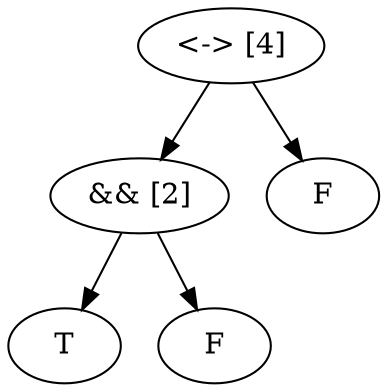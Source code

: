 digraph G {
_ [label="<-> [4]"]
_ -> _l [label=""]
_ -> _r [label=""]
_l [label="&& [2]"]
_l -> _ll [label=""]
_l -> _lr [label=""]
_ll [label="T"]
_lr [label="F"]
_r [label="F"]
}
